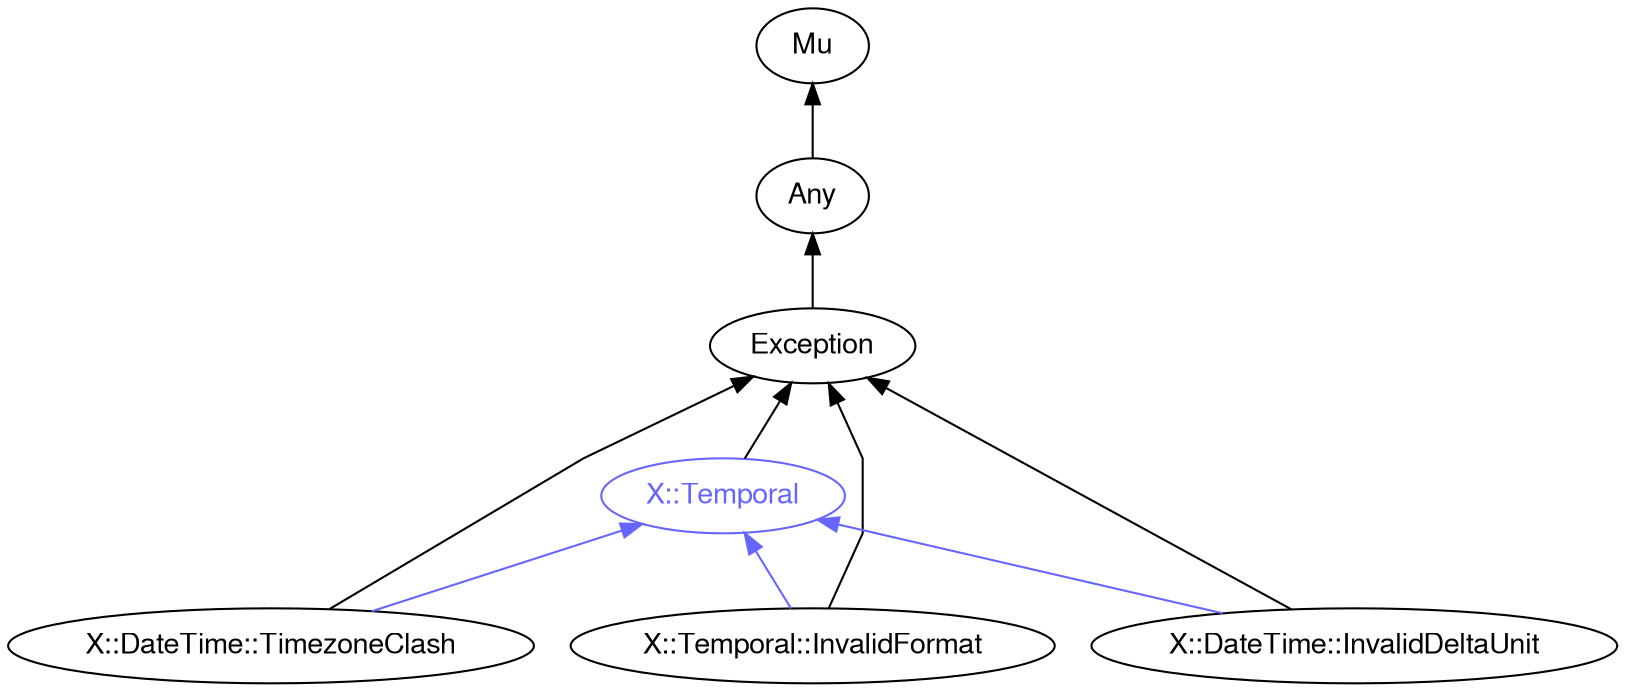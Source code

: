 digraph "perl6-type-graph" {
    rankdir=BT;
    splines=polyline;
    overlap=false; 
    // Types
    "X::Temporal" [color="#6666FF", fontcolor="#6666FF", href="/type/X::Temporal", fontname="FreeSans"];
    "Mu" [color="#000000", fontcolor="#000000", href="/type/Mu", fontname="FreeSans"];
    "Any" [color="#000000", fontcolor="#000000", href="/type/Any", fontname="FreeSans"];
    "Exception" [color="#000000", fontcolor="#000000", href="/type/Exception", fontname="FreeSans"];
    "X::DateTime::TimezoneClash" [color="#000000", fontcolor="#000000", href="/type/X::DateTime::TimezoneClash", fontname="FreeSans"];
    "X::Temporal::InvalidFormat" [color="#000000", fontcolor="#000000", href="/type/X::Temporal::InvalidFormat", fontname="FreeSans"];
    "X::DateTime::InvalidDeltaUnit" [color="#000000", fontcolor="#000000", href="/type/X::DateTime::InvalidDeltaUnit", fontname="FreeSans"];

    // Superclasses
    "X::Temporal" -> "Exception" [color="#000000"];
    "Any" -> "Mu" [color="#000000"];
    "Exception" -> "Any" [color="#000000"];
    "X::DateTime::TimezoneClash" -> "Exception" [color="#000000"];
    "X::Temporal::InvalidFormat" -> "Exception" [color="#000000"];
    "X::DateTime::InvalidDeltaUnit" -> "Exception" [color="#000000"];

    // Roles
    "X::DateTime::TimezoneClash" -> "X::Temporal" [color="#6666FF"];
    "X::Temporal::InvalidFormat" -> "X::Temporal" [color="#6666FF"];
    "X::DateTime::InvalidDeltaUnit" -> "X::Temporal" [color="#6666FF"];
}
